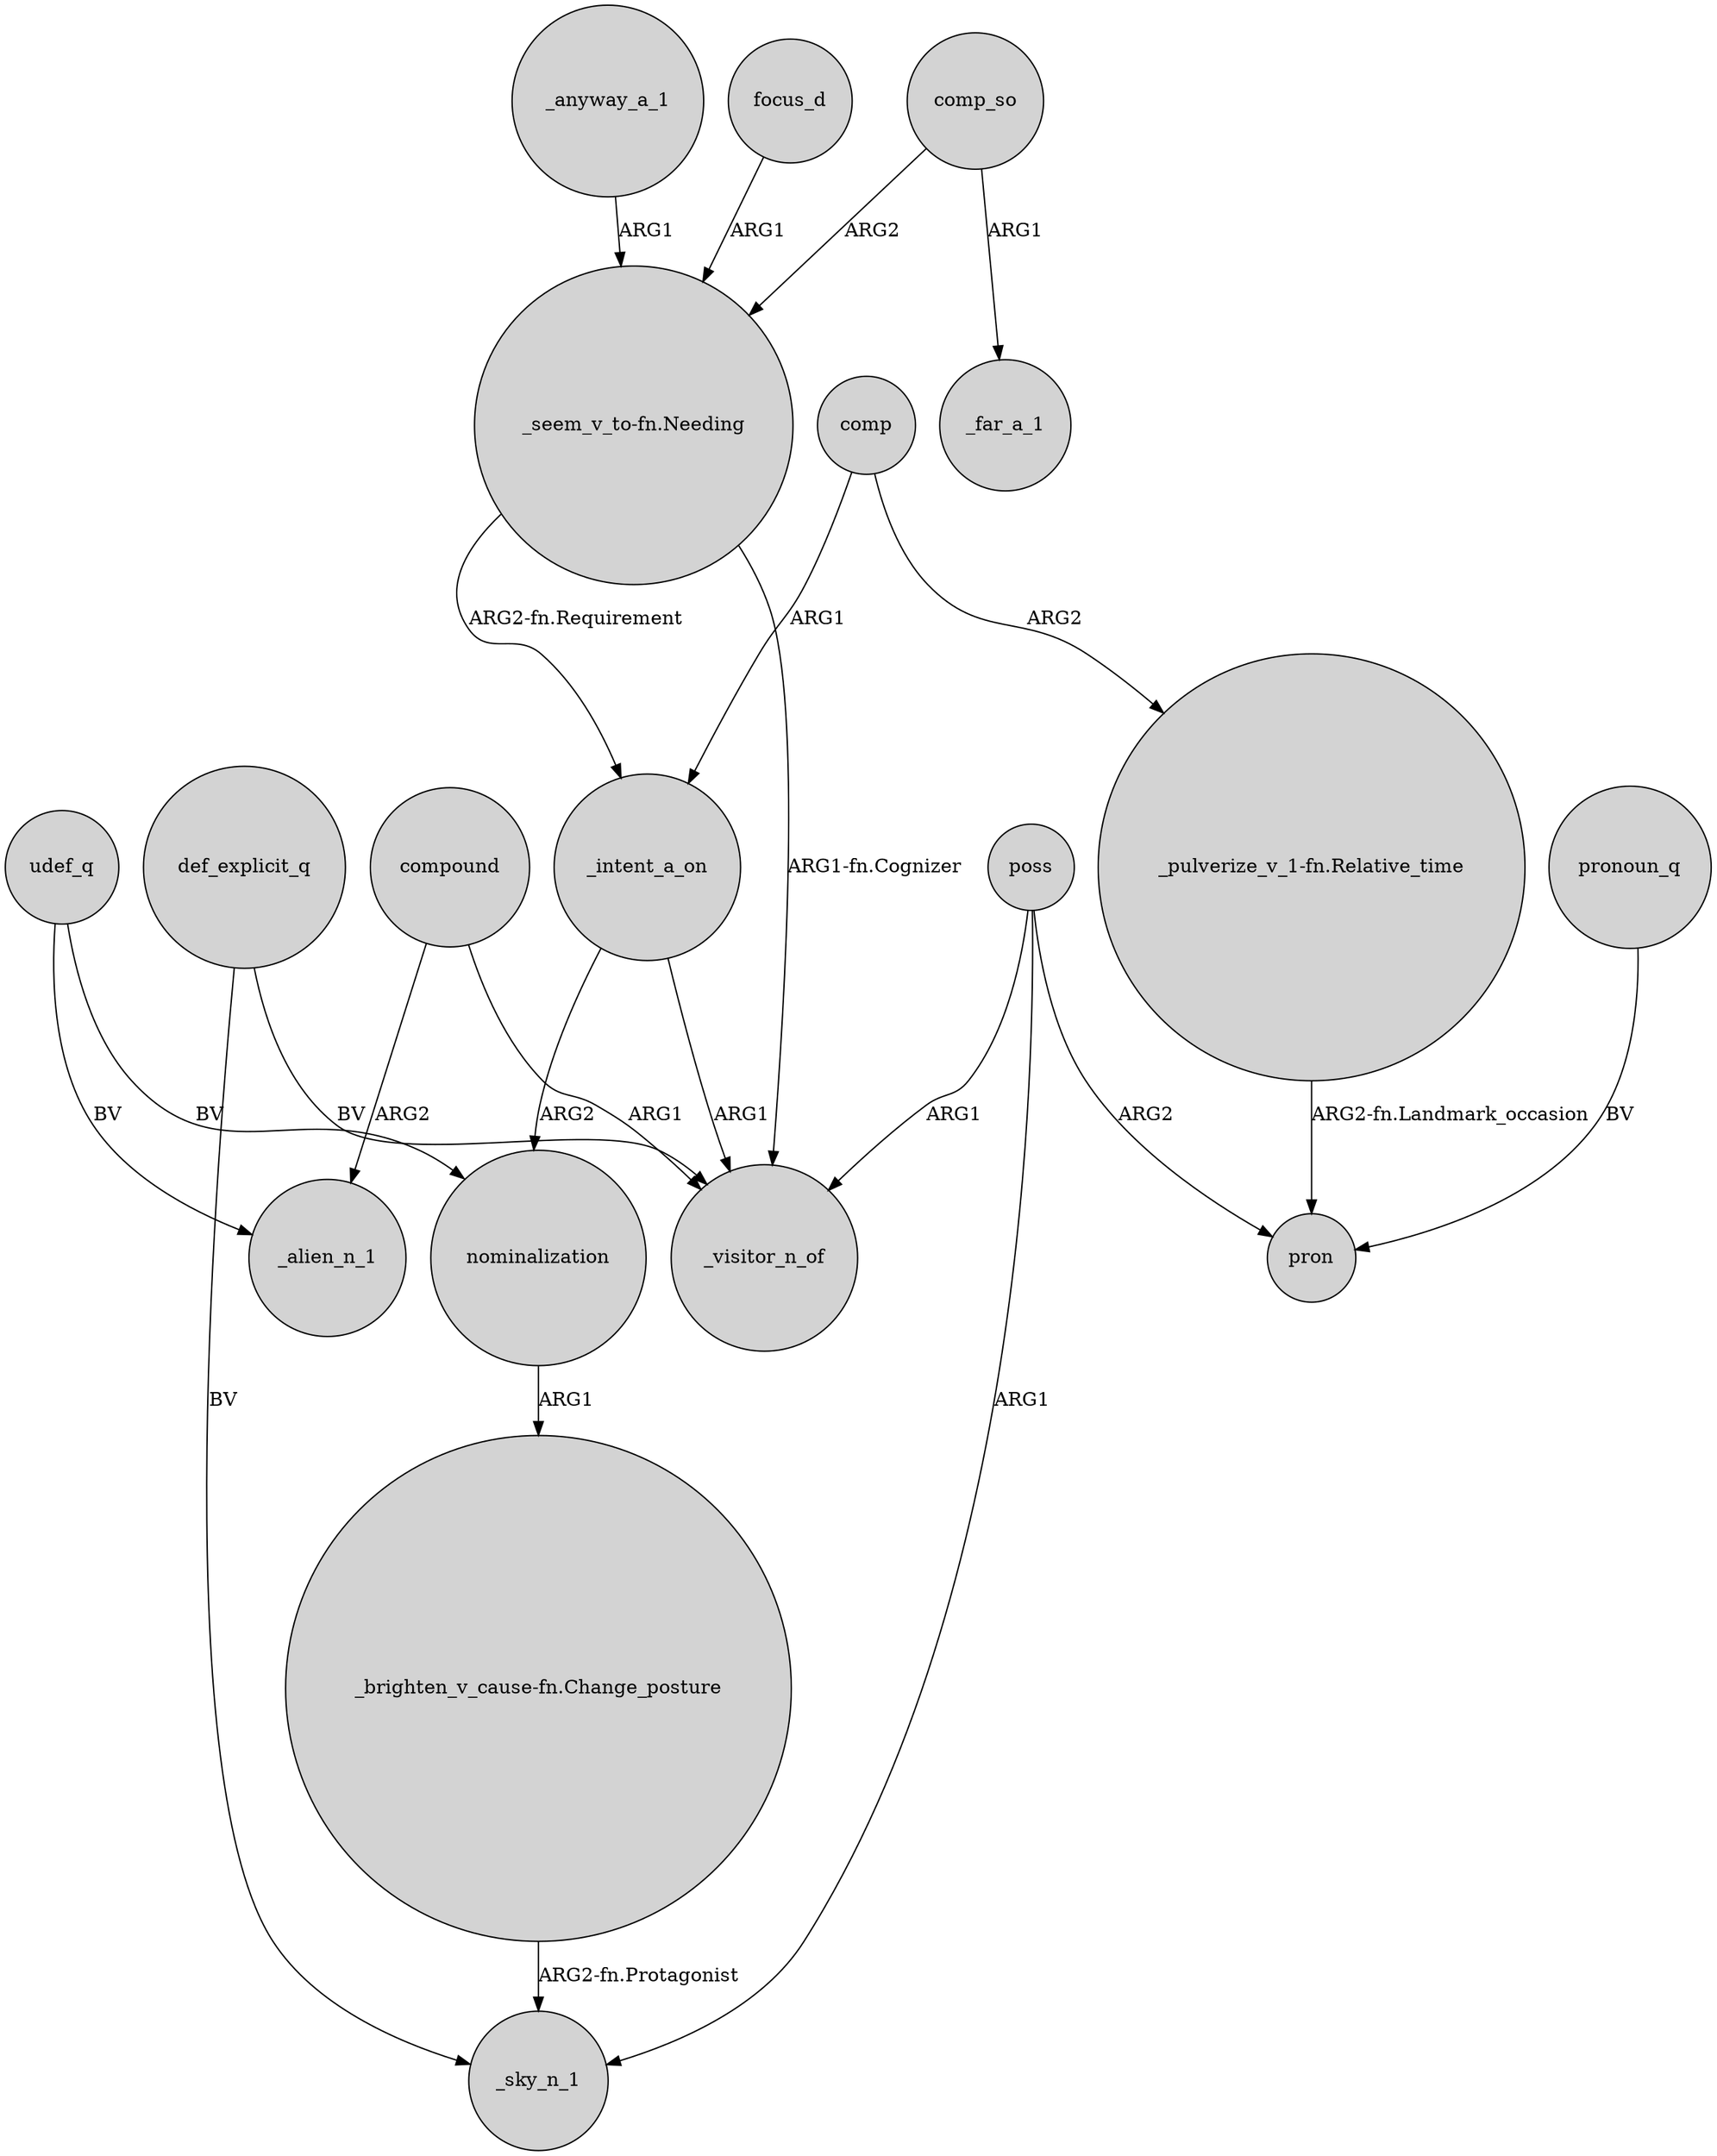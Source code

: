 digraph {
	node [shape=circle style=filled]
	"_seem_v_to-fn.Needing" -> _intent_a_on [label="ARG2-fn.Requirement"]
	_anyway_a_1 -> "_seem_v_to-fn.Needing" [label=ARG1]
	compound -> _alien_n_1 [label=ARG2]
	_intent_a_on -> _visitor_n_of [label=ARG1]
	def_explicit_q -> _sky_n_1 [label=BV]
	comp_so -> _far_a_1 [label=ARG1]
	"_seem_v_to-fn.Needing" -> _visitor_n_of [label="ARG1-fn.Cognizer"]
	udef_q -> nominalization [label=BV]
	udef_q -> _alien_n_1 [label=BV]
	comp -> "_pulverize_v_1-fn.Relative_time" [label=ARG2]
	poss -> _visitor_n_of [label=ARG1]
	def_explicit_q -> _visitor_n_of [label=BV]
	poss -> _sky_n_1 [label=ARG1]
	pronoun_q -> pron [label=BV]
	poss -> pron [label=ARG2]
	_intent_a_on -> nominalization [label=ARG2]
	focus_d -> "_seem_v_to-fn.Needing" [label=ARG1]
	comp_so -> "_seem_v_to-fn.Needing" [label=ARG2]
	comp -> _intent_a_on [label=ARG1]
	compound -> _visitor_n_of [label=ARG1]
	nominalization -> "_brighten_v_cause-fn.Change_posture" [label=ARG1]
	"_brighten_v_cause-fn.Change_posture" -> _sky_n_1 [label="ARG2-fn.Protagonist"]
	"_pulverize_v_1-fn.Relative_time" -> pron [label="ARG2-fn.Landmark_occasion"]
}
